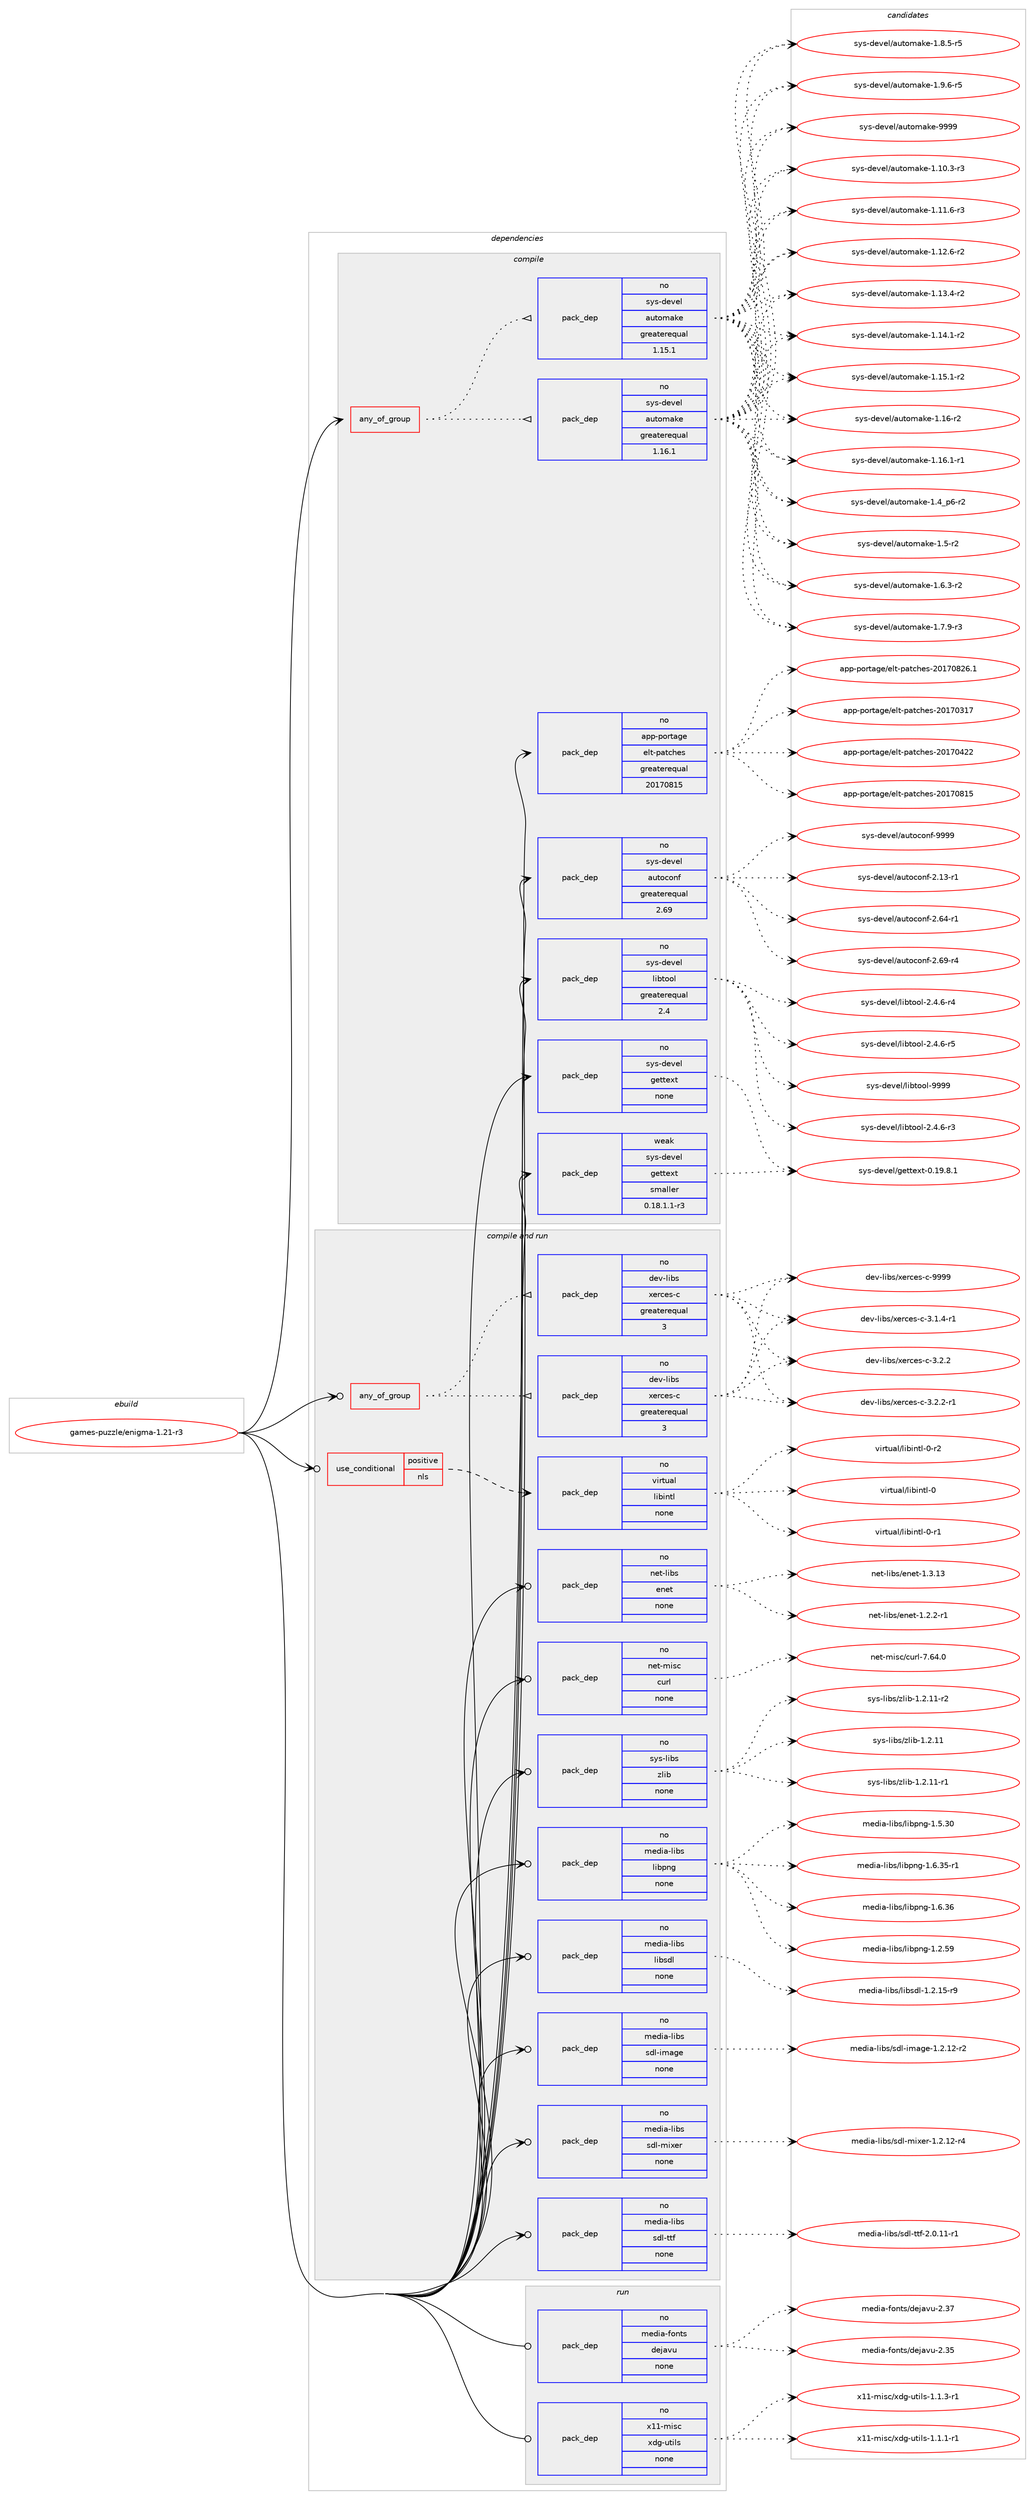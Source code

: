 digraph prolog {

# *************
# Graph options
# *************

newrank=true;
concentrate=true;
compound=true;
graph [rankdir=LR,fontname=Helvetica,fontsize=10,ranksep=1.5];#, ranksep=2.5, nodesep=0.2];
edge  [arrowhead=vee];
node  [fontname=Helvetica,fontsize=10];

# **********
# The ebuild
# **********

subgraph cluster_leftcol {
color=gray;
rank=same;
label=<<i>ebuild</i>>;
id [label="games-puzzle/enigma-1.21-r3", color=red, width=4, href="../games-puzzle/enigma-1.21-r3.svg"];
}

# ****************
# The dependencies
# ****************

subgraph cluster_midcol {
color=gray;
label=<<i>dependencies</i>>;
subgraph cluster_compile {
fillcolor="#eeeeee";
style=filled;
label=<<i>compile</i>>;
subgraph any23456 {
dependency1559017 [label=<<TABLE BORDER="0" CELLBORDER="1" CELLSPACING="0" CELLPADDING="4"><TR><TD CELLPADDING="10">any_of_group</TD></TR></TABLE>>, shape=none, color=red];subgraph pack1108057 {
dependency1559018 [label=<<TABLE BORDER="0" CELLBORDER="1" CELLSPACING="0" CELLPADDING="4" WIDTH="220"><TR><TD ROWSPAN="6" CELLPADDING="30">pack_dep</TD></TR><TR><TD WIDTH="110">no</TD></TR><TR><TD>sys-devel</TD></TR><TR><TD>automake</TD></TR><TR><TD>greaterequal</TD></TR><TR><TD>1.16.1</TD></TR></TABLE>>, shape=none, color=blue];
}
dependency1559017:e -> dependency1559018:w [weight=20,style="dotted",arrowhead="oinv"];
subgraph pack1108058 {
dependency1559019 [label=<<TABLE BORDER="0" CELLBORDER="1" CELLSPACING="0" CELLPADDING="4" WIDTH="220"><TR><TD ROWSPAN="6" CELLPADDING="30">pack_dep</TD></TR><TR><TD WIDTH="110">no</TD></TR><TR><TD>sys-devel</TD></TR><TR><TD>automake</TD></TR><TR><TD>greaterequal</TD></TR><TR><TD>1.15.1</TD></TR></TABLE>>, shape=none, color=blue];
}
dependency1559017:e -> dependency1559019:w [weight=20,style="dotted",arrowhead="oinv"];
}
id:e -> dependency1559017:w [weight=20,style="solid",arrowhead="vee"];
subgraph pack1108059 {
dependency1559020 [label=<<TABLE BORDER="0" CELLBORDER="1" CELLSPACING="0" CELLPADDING="4" WIDTH="220"><TR><TD ROWSPAN="6" CELLPADDING="30">pack_dep</TD></TR><TR><TD WIDTH="110">no</TD></TR><TR><TD>app-portage</TD></TR><TR><TD>elt-patches</TD></TR><TR><TD>greaterequal</TD></TR><TR><TD>20170815</TD></TR></TABLE>>, shape=none, color=blue];
}
id:e -> dependency1559020:w [weight=20,style="solid",arrowhead="vee"];
subgraph pack1108060 {
dependency1559021 [label=<<TABLE BORDER="0" CELLBORDER="1" CELLSPACING="0" CELLPADDING="4" WIDTH="220"><TR><TD ROWSPAN="6" CELLPADDING="30">pack_dep</TD></TR><TR><TD WIDTH="110">no</TD></TR><TR><TD>sys-devel</TD></TR><TR><TD>autoconf</TD></TR><TR><TD>greaterequal</TD></TR><TR><TD>2.69</TD></TR></TABLE>>, shape=none, color=blue];
}
id:e -> dependency1559021:w [weight=20,style="solid",arrowhead="vee"];
subgraph pack1108061 {
dependency1559022 [label=<<TABLE BORDER="0" CELLBORDER="1" CELLSPACING="0" CELLPADDING="4" WIDTH="220"><TR><TD ROWSPAN="6" CELLPADDING="30">pack_dep</TD></TR><TR><TD WIDTH="110">no</TD></TR><TR><TD>sys-devel</TD></TR><TR><TD>gettext</TD></TR><TR><TD>none</TD></TR><TR><TD></TD></TR></TABLE>>, shape=none, color=blue];
}
id:e -> dependency1559022:w [weight=20,style="solid",arrowhead="vee"];
subgraph pack1108062 {
dependency1559023 [label=<<TABLE BORDER="0" CELLBORDER="1" CELLSPACING="0" CELLPADDING="4" WIDTH="220"><TR><TD ROWSPAN="6" CELLPADDING="30">pack_dep</TD></TR><TR><TD WIDTH="110">no</TD></TR><TR><TD>sys-devel</TD></TR><TR><TD>libtool</TD></TR><TR><TD>greaterequal</TD></TR><TR><TD>2.4</TD></TR></TABLE>>, shape=none, color=blue];
}
id:e -> dependency1559023:w [weight=20,style="solid",arrowhead="vee"];
subgraph pack1108063 {
dependency1559024 [label=<<TABLE BORDER="0" CELLBORDER="1" CELLSPACING="0" CELLPADDING="4" WIDTH="220"><TR><TD ROWSPAN="6" CELLPADDING="30">pack_dep</TD></TR><TR><TD WIDTH="110">weak</TD></TR><TR><TD>sys-devel</TD></TR><TR><TD>gettext</TD></TR><TR><TD>smaller</TD></TR><TR><TD>0.18.1.1-r3</TD></TR></TABLE>>, shape=none, color=blue];
}
id:e -> dependency1559024:w [weight=20,style="solid",arrowhead="vee"];
}
subgraph cluster_compileandrun {
fillcolor="#eeeeee";
style=filled;
label=<<i>compile and run</i>>;
subgraph any23457 {
dependency1559025 [label=<<TABLE BORDER="0" CELLBORDER="1" CELLSPACING="0" CELLPADDING="4"><TR><TD CELLPADDING="10">any_of_group</TD></TR></TABLE>>, shape=none, color=red];subgraph pack1108064 {
dependency1559026 [label=<<TABLE BORDER="0" CELLBORDER="1" CELLSPACING="0" CELLPADDING="4" WIDTH="220"><TR><TD ROWSPAN="6" CELLPADDING="30">pack_dep</TD></TR><TR><TD WIDTH="110">no</TD></TR><TR><TD>dev-libs</TD></TR><TR><TD>xerces-c</TD></TR><TR><TD>greaterequal</TD></TR><TR><TD>3</TD></TR></TABLE>>, shape=none, color=blue];
}
dependency1559025:e -> dependency1559026:w [weight=20,style="dotted",arrowhead="oinv"];
subgraph pack1108065 {
dependency1559027 [label=<<TABLE BORDER="0" CELLBORDER="1" CELLSPACING="0" CELLPADDING="4" WIDTH="220"><TR><TD ROWSPAN="6" CELLPADDING="30">pack_dep</TD></TR><TR><TD WIDTH="110">no</TD></TR><TR><TD>dev-libs</TD></TR><TR><TD>xerces-c</TD></TR><TR><TD>greaterequal</TD></TR><TR><TD>3</TD></TR></TABLE>>, shape=none, color=blue];
}
dependency1559025:e -> dependency1559027:w [weight=20,style="dotted",arrowhead="oinv"];
}
id:e -> dependency1559025:w [weight=20,style="solid",arrowhead="odotvee"];
subgraph cond426911 {
dependency1559028 [label=<<TABLE BORDER="0" CELLBORDER="1" CELLSPACING="0" CELLPADDING="4"><TR><TD ROWSPAN="3" CELLPADDING="10">use_conditional</TD></TR><TR><TD>positive</TD></TR><TR><TD>nls</TD></TR></TABLE>>, shape=none, color=red];
subgraph pack1108066 {
dependency1559029 [label=<<TABLE BORDER="0" CELLBORDER="1" CELLSPACING="0" CELLPADDING="4" WIDTH="220"><TR><TD ROWSPAN="6" CELLPADDING="30">pack_dep</TD></TR><TR><TD WIDTH="110">no</TD></TR><TR><TD>virtual</TD></TR><TR><TD>libintl</TD></TR><TR><TD>none</TD></TR><TR><TD></TD></TR></TABLE>>, shape=none, color=blue];
}
dependency1559028:e -> dependency1559029:w [weight=20,style="dashed",arrowhead="vee"];
}
id:e -> dependency1559028:w [weight=20,style="solid",arrowhead="odotvee"];
subgraph pack1108067 {
dependency1559030 [label=<<TABLE BORDER="0" CELLBORDER="1" CELLSPACING="0" CELLPADDING="4" WIDTH="220"><TR><TD ROWSPAN="6" CELLPADDING="30">pack_dep</TD></TR><TR><TD WIDTH="110">no</TD></TR><TR><TD>media-libs</TD></TR><TR><TD>libpng</TD></TR><TR><TD>none</TD></TR><TR><TD></TD></TR></TABLE>>, shape=none, color=blue];
}
id:e -> dependency1559030:w [weight=20,style="solid",arrowhead="odotvee"];
subgraph pack1108068 {
dependency1559031 [label=<<TABLE BORDER="0" CELLBORDER="1" CELLSPACING="0" CELLPADDING="4" WIDTH="220"><TR><TD ROWSPAN="6" CELLPADDING="30">pack_dep</TD></TR><TR><TD WIDTH="110">no</TD></TR><TR><TD>media-libs</TD></TR><TR><TD>libsdl</TD></TR><TR><TD>none</TD></TR><TR><TD></TD></TR></TABLE>>, shape=none, color=blue];
}
id:e -> dependency1559031:w [weight=20,style="solid",arrowhead="odotvee"];
subgraph pack1108069 {
dependency1559032 [label=<<TABLE BORDER="0" CELLBORDER="1" CELLSPACING="0" CELLPADDING="4" WIDTH="220"><TR><TD ROWSPAN="6" CELLPADDING="30">pack_dep</TD></TR><TR><TD WIDTH="110">no</TD></TR><TR><TD>media-libs</TD></TR><TR><TD>sdl-image</TD></TR><TR><TD>none</TD></TR><TR><TD></TD></TR></TABLE>>, shape=none, color=blue];
}
id:e -> dependency1559032:w [weight=20,style="solid",arrowhead="odotvee"];
subgraph pack1108070 {
dependency1559033 [label=<<TABLE BORDER="0" CELLBORDER="1" CELLSPACING="0" CELLPADDING="4" WIDTH="220"><TR><TD ROWSPAN="6" CELLPADDING="30">pack_dep</TD></TR><TR><TD WIDTH="110">no</TD></TR><TR><TD>media-libs</TD></TR><TR><TD>sdl-mixer</TD></TR><TR><TD>none</TD></TR><TR><TD></TD></TR></TABLE>>, shape=none, color=blue];
}
id:e -> dependency1559033:w [weight=20,style="solid",arrowhead="odotvee"];
subgraph pack1108071 {
dependency1559034 [label=<<TABLE BORDER="0" CELLBORDER="1" CELLSPACING="0" CELLPADDING="4" WIDTH="220"><TR><TD ROWSPAN="6" CELLPADDING="30">pack_dep</TD></TR><TR><TD WIDTH="110">no</TD></TR><TR><TD>media-libs</TD></TR><TR><TD>sdl-ttf</TD></TR><TR><TD>none</TD></TR><TR><TD></TD></TR></TABLE>>, shape=none, color=blue];
}
id:e -> dependency1559034:w [weight=20,style="solid",arrowhead="odotvee"];
subgraph pack1108072 {
dependency1559035 [label=<<TABLE BORDER="0" CELLBORDER="1" CELLSPACING="0" CELLPADDING="4" WIDTH="220"><TR><TD ROWSPAN="6" CELLPADDING="30">pack_dep</TD></TR><TR><TD WIDTH="110">no</TD></TR><TR><TD>net-libs</TD></TR><TR><TD>enet</TD></TR><TR><TD>none</TD></TR><TR><TD></TD></TR></TABLE>>, shape=none, color=blue];
}
id:e -> dependency1559035:w [weight=20,style="solid",arrowhead="odotvee"];
subgraph pack1108073 {
dependency1559036 [label=<<TABLE BORDER="0" CELLBORDER="1" CELLSPACING="0" CELLPADDING="4" WIDTH="220"><TR><TD ROWSPAN="6" CELLPADDING="30">pack_dep</TD></TR><TR><TD WIDTH="110">no</TD></TR><TR><TD>net-misc</TD></TR><TR><TD>curl</TD></TR><TR><TD>none</TD></TR><TR><TD></TD></TR></TABLE>>, shape=none, color=blue];
}
id:e -> dependency1559036:w [weight=20,style="solid",arrowhead="odotvee"];
subgraph pack1108074 {
dependency1559037 [label=<<TABLE BORDER="0" CELLBORDER="1" CELLSPACING="0" CELLPADDING="4" WIDTH="220"><TR><TD ROWSPAN="6" CELLPADDING="30">pack_dep</TD></TR><TR><TD WIDTH="110">no</TD></TR><TR><TD>sys-libs</TD></TR><TR><TD>zlib</TD></TR><TR><TD>none</TD></TR><TR><TD></TD></TR></TABLE>>, shape=none, color=blue];
}
id:e -> dependency1559037:w [weight=20,style="solid",arrowhead="odotvee"];
}
subgraph cluster_run {
fillcolor="#eeeeee";
style=filled;
label=<<i>run</i>>;
subgraph pack1108075 {
dependency1559038 [label=<<TABLE BORDER="0" CELLBORDER="1" CELLSPACING="0" CELLPADDING="4" WIDTH="220"><TR><TD ROWSPAN="6" CELLPADDING="30">pack_dep</TD></TR><TR><TD WIDTH="110">no</TD></TR><TR><TD>media-fonts</TD></TR><TR><TD>dejavu</TD></TR><TR><TD>none</TD></TR><TR><TD></TD></TR></TABLE>>, shape=none, color=blue];
}
id:e -> dependency1559038:w [weight=20,style="solid",arrowhead="odot"];
subgraph pack1108076 {
dependency1559039 [label=<<TABLE BORDER="0" CELLBORDER="1" CELLSPACING="0" CELLPADDING="4" WIDTH="220"><TR><TD ROWSPAN="6" CELLPADDING="30">pack_dep</TD></TR><TR><TD WIDTH="110">no</TD></TR><TR><TD>x11-misc</TD></TR><TR><TD>xdg-utils</TD></TR><TR><TD>none</TD></TR><TR><TD></TD></TR></TABLE>>, shape=none, color=blue];
}
id:e -> dependency1559039:w [weight=20,style="solid",arrowhead="odot"];
}
}

# **************
# The candidates
# **************

subgraph cluster_choices {
rank=same;
color=gray;
label=<<i>candidates</i>>;

subgraph choice1108057 {
color=black;
nodesep=1;
choice11512111545100101118101108479711711611110997107101454946494846514511451 [label="sys-devel/automake-1.10.3-r3", color=red, width=4,href="../sys-devel/automake-1.10.3-r3.svg"];
choice11512111545100101118101108479711711611110997107101454946494946544511451 [label="sys-devel/automake-1.11.6-r3", color=red, width=4,href="../sys-devel/automake-1.11.6-r3.svg"];
choice11512111545100101118101108479711711611110997107101454946495046544511450 [label="sys-devel/automake-1.12.6-r2", color=red, width=4,href="../sys-devel/automake-1.12.6-r2.svg"];
choice11512111545100101118101108479711711611110997107101454946495146524511450 [label="sys-devel/automake-1.13.4-r2", color=red, width=4,href="../sys-devel/automake-1.13.4-r2.svg"];
choice11512111545100101118101108479711711611110997107101454946495246494511450 [label="sys-devel/automake-1.14.1-r2", color=red, width=4,href="../sys-devel/automake-1.14.1-r2.svg"];
choice11512111545100101118101108479711711611110997107101454946495346494511450 [label="sys-devel/automake-1.15.1-r2", color=red, width=4,href="../sys-devel/automake-1.15.1-r2.svg"];
choice1151211154510010111810110847971171161111099710710145494649544511450 [label="sys-devel/automake-1.16-r2", color=red, width=4,href="../sys-devel/automake-1.16-r2.svg"];
choice11512111545100101118101108479711711611110997107101454946495446494511449 [label="sys-devel/automake-1.16.1-r1", color=red, width=4,href="../sys-devel/automake-1.16.1-r1.svg"];
choice115121115451001011181011084797117116111109971071014549465295112544511450 [label="sys-devel/automake-1.4_p6-r2", color=red, width=4,href="../sys-devel/automake-1.4_p6-r2.svg"];
choice11512111545100101118101108479711711611110997107101454946534511450 [label="sys-devel/automake-1.5-r2", color=red, width=4,href="../sys-devel/automake-1.5-r2.svg"];
choice115121115451001011181011084797117116111109971071014549465446514511450 [label="sys-devel/automake-1.6.3-r2", color=red, width=4,href="../sys-devel/automake-1.6.3-r2.svg"];
choice115121115451001011181011084797117116111109971071014549465546574511451 [label="sys-devel/automake-1.7.9-r3", color=red, width=4,href="../sys-devel/automake-1.7.9-r3.svg"];
choice115121115451001011181011084797117116111109971071014549465646534511453 [label="sys-devel/automake-1.8.5-r5", color=red, width=4,href="../sys-devel/automake-1.8.5-r5.svg"];
choice115121115451001011181011084797117116111109971071014549465746544511453 [label="sys-devel/automake-1.9.6-r5", color=red, width=4,href="../sys-devel/automake-1.9.6-r5.svg"];
choice115121115451001011181011084797117116111109971071014557575757 [label="sys-devel/automake-9999", color=red, width=4,href="../sys-devel/automake-9999.svg"];
dependency1559018:e -> choice11512111545100101118101108479711711611110997107101454946494846514511451:w [style=dotted,weight="100"];
dependency1559018:e -> choice11512111545100101118101108479711711611110997107101454946494946544511451:w [style=dotted,weight="100"];
dependency1559018:e -> choice11512111545100101118101108479711711611110997107101454946495046544511450:w [style=dotted,weight="100"];
dependency1559018:e -> choice11512111545100101118101108479711711611110997107101454946495146524511450:w [style=dotted,weight="100"];
dependency1559018:e -> choice11512111545100101118101108479711711611110997107101454946495246494511450:w [style=dotted,weight="100"];
dependency1559018:e -> choice11512111545100101118101108479711711611110997107101454946495346494511450:w [style=dotted,weight="100"];
dependency1559018:e -> choice1151211154510010111810110847971171161111099710710145494649544511450:w [style=dotted,weight="100"];
dependency1559018:e -> choice11512111545100101118101108479711711611110997107101454946495446494511449:w [style=dotted,weight="100"];
dependency1559018:e -> choice115121115451001011181011084797117116111109971071014549465295112544511450:w [style=dotted,weight="100"];
dependency1559018:e -> choice11512111545100101118101108479711711611110997107101454946534511450:w [style=dotted,weight="100"];
dependency1559018:e -> choice115121115451001011181011084797117116111109971071014549465446514511450:w [style=dotted,weight="100"];
dependency1559018:e -> choice115121115451001011181011084797117116111109971071014549465546574511451:w [style=dotted,weight="100"];
dependency1559018:e -> choice115121115451001011181011084797117116111109971071014549465646534511453:w [style=dotted,weight="100"];
dependency1559018:e -> choice115121115451001011181011084797117116111109971071014549465746544511453:w [style=dotted,weight="100"];
dependency1559018:e -> choice115121115451001011181011084797117116111109971071014557575757:w [style=dotted,weight="100"];
}
subgraph choice1108058 {
color=black;
nodesep=1;
choice11512111545100101118101108479711711611110997107101454946494846514511451 [label="sys-devel/automake-1.10.3-r3", color=red, width=4,href="../sys-devel/automake-1.10.3-r3.svg"];
choice11512111545100101118101108479711711611110997107101454946494946544511451 [label="sys-devel/automake-1.11.6-r3", color=red, width=4,href="../sys-devel/automake-1.11.6-r3.svg"];
choice11512111545100101118101108479711711611110997107101454946495046544511450 [label="sys-devel/automake-1.12.6-r2", color=red, width=4,href="../sys-devel/automake-1.12.6-r2.svg"];
choice11512111545100101118101108479711711611110997107101454946495146524511450 [label="sys-devel/automake-1.13.4-r2", color=red, width=4,href="../sys-devel/automake-1.13.4-r2.svg"];
choice11512111545100101118101108479711711611110997107101454946495246494511450 [label="sys-devel/automake-1.14.1-r2", color=red, width=4,href="../sys-devel/automake-1.14.1-r2.svg"];
choice11512111545100101118101108479711711611110997107101454946495346494511450 [label="sys-devel/automake-1.15.1-r2", color=red, width=4,href="../sys-devel/automake-1.15.1-r2.svg"];
choice1151211154510010111810110847971171161111099710710145494649544511450 [label="sys-devel/automake-1.16-r2", color=red, width=4,href="../sys-devel/automake-1.16-r2.svg"];
choice11512111545100101118101108479711711611110997107101454946495446494511449 [label="sys-devel/automake-1.16.1-r1", color=red, width=4,href="../sys-devel/automake-1.16.1-r1.svg"];
choice115121115451001011181011084797117116111109971071014549465295112544511450 [label="sys-devel/automake-1.4_p6-r2", color=red, width=4,href="../sys-devel/automake-1.4_p6-r2.svg"];
choice11512111545100101118101108479711711611110997107101454946534511450 [label="sys-devel/automake-1.5-r2", color=red, width=4,href="../sys-devel/automake-1.5-r2.svg"];
choice115121115451001011181011084797117116111109971071014549465446514511450 [label="sys-devel/automake-1.6.3-r2", color=red, width=4,href="../sys-devel/automake-1.6.3-r2.svg"];
choice115121115451001011181011084797117116111109971071014549465546574511451 [label="sys-devel/automake-1.7.9-r3", color=red, width=4,href="../sys-devel/automake-1.7.9-r3.svg"];
choice115121115451001011181011084797117116111109971071014549465646534511453 [label="sys-devel/automake-1.8.5-r5", color=red, width=4,href="../sys-devel/automake-1.8.5-r5.svg"];
choice115121115451001011181011084797117116111109971071014549465746544511453 [label="sys-devel/automake-1.9.6-r5", color=red, width=4,href="../sys-devel/automake-1.9.6-r5.svg"];
choice115121115451001011181011084797117116111109971071014557575757 [label="sys-devel/automake-9999", color=red, width=4,href="../sys-devel/automake-9999.svg"];
dependency1559019:e -> choice11512111545100101118101108479711711611110997107101454946494846514511451:w [style=dotted,weight="100"];
dependency1559019:e -> choice11512111545100101118101108479711711611110997107101454946494946544511451:w [style=dotted,weight="100"];
dependency1559019:e -> choice11512111545100101118101108479711711611110997107101454946495046544511450:w [style=dotted,weight="100"];
dependency1559019:e -> choice11512111545100101118101108479711711611110997107101454946495146524511450:w [style=dotted,weight="100"];
dependency1559019:e -> choice11512111545100101118101108479711711611110997107101454946495246494511450:w [style=dotted,weight="100"];
dependency1559019:e -> choice11512111545100101118101108479711711611110997107101454946495346494511450:w [style=dotted,weight="100"];
dependency1559019:e -> choice1151211154510010111810110847971171161111099710710145494649544511450:w [style=dotted,weight="100"];
dependency1559019:e -> choice11512111545100101118101108479711711611110997107101454946495446494511449:w [style=dotted,weight="100"];
dependency1559019:e -> choice115121115451001011181011084797117116111109971071014549465295112544511450:w [style=dotted,weight="100"];
dependency1559019:e -> choice11512111545100101118101108479711711611110997107101454946534511450:w [style=dotted,weight="100"];
dependency1559019:e -> choice115121115451001011181011084797117116111109971071014549465446514511450:w [style=dotted,weight="100"];
dependency1559019:e -> choice115121115451001011181011084797117116111109971071014549465546574511451:w [style=dotted,weight="100"];
dependency1559019:e -> choice115121115451001011181011084797117116111109971071014549465646534511453:w [style=dotted,weight="100"];
dependency1559019:e -> choice115121115451001011181011084797117116111109971071014549465746544511453:w [style=dotted,weight="100"];
dependency1559019:e -> choice115121115451001011181011084797117116111109971071014557575757:w [style=dotted,weight="100"];
}
subgraph choice1108059 {
color=black;
nodesep=1;
choice97112112451121111141169710310147101108116451129711699104101115455048495548514955 [label="app-portage/elt-patches-20170317", color=red, width=4,href="../app-portage/elt-patches-20170317.svg"];
choice97112112451121111141169710310147101108116451129711699104101115455048495548525050 [label="app-portage/elt-patches-20170422", color=red, width=4,href="../app-portage/elt-patches-20170422.svg"];
choice97112112451121111141169710310147101108116451129711699104101115455048495548564953 [label="app-portage/elt-patches-20170815", color=red, width=4,href="../app-portage/elt-patches-20170815.svg"];
choice971121124511211111411697103101471011081164511297116991041011154550484955485650544649 [label="app-portage/elt-patches-20170826.1", color=red, width=4,href="../app-portage/elt-patches-20170826.1.svg"];
dependency1559020:e -> choice97112112451121111141169710310147101108116451129711699104101115455048495548514955:w [style=dotted,weight="100"];
dependency1559020:e -> choice97112112451121111141169710310147101108116451129711699104101115455048495548525050:w [style=dotted,weight="100"];
dependency1559020:e -> choice97112112451121111141169710310147101108116451129711699104101115455048495548564953:w [style=dotted,weight="100"];
dependency1559020:e -> choice971121124511211111411697103101471011081164511297116991041011154550484955485650544649:w [style=dotted,weight="100"];
}
subgraph choice1108060 {
color=black;
nodesep=1;
choice1151211154510010111810110847971171161119911111010245504649514511449 [label="sys-devel/autoconf-2.13-r1", color=red, width=4,href="../sys-devel/autoconf-2.13-r1.svg"];
choice1151211154510010111810110847971171161119911111010245504654524511449 [label="sys-devel/autoconf-2.64-r1", color=red, width=4,href="../sys-devel/autoconf-2.64-r1.svg"];
choice1151211154510010111810110847971171161119911111010245504654574511452 [label="sys-devel/autoconf-2.69-r4", color=red, width=4,href="../sys-devel/autoconf-2.69-r4.svg"];
choice115121115451001011181011084797117116111991111101024557575757 [label="sys-devel/autoconf-9999", color=red, width=4,href="../sys-devel/autoconf-9999.svg"];
dependency1559021:e -> choice1151211154510010111810110847971171161119911111010245504649514511449:w [style=dotted,weight="100"];
dependency1559021:e -> choice1151211154510010111810110847971171161119911111010245504654524511449:w [style=dotted,weight="100"];
dependency1559021:e -> choice1151211154510010111810110847971171161119911111010245504654574511452:w [style=dotted,weight="100"];
dependency1559021:e -> choice115121115451001011181011084797117116111991111101024557575757:w [style=dotted,weight="100"];
}
subgraph choice1108061 {
color=black;
nodesep=1;
choice1151211154510010111810110847103101116116101120116454846495746564649 [label="sys-devel/gettext-0.19.8.1", color=red, width=4,href="../sys-devel/gettext-0.19.8.1.svg"];
dependency1559022:e -> choice1151211154510010111810110847103101116116101120116454846495746564649:w [style=dotted,weight="100"];
}
subgraph choice1108062 {
color=black;
nodesep=1;
choice1151211154510010111810110847108105981161111111084550465246544511451 [label="sys-devel/libtool-2.4.6-r3", color=red, width=4,href="../sys-devel/libtool-2.4.6-r3.svg"];
choice1151211154510010111810110847108105981161111111084550465246544511452 [label="sys-devel/libtool-2.4.6-r4", color=red, width=4,href="../sys-devel/libtool-2.4.6-r4.svg"];
choice1151211154510010111810110847108105981161111111084550465246544511453 [label="sys-devel/libtool-2.4.6-r5", color=red, width=4,href="../sys-devel/libtool-2.4.6-r5.svg"];
choice1151211154510010111810110847108105981161111111084557575757 [label="sys-devel/libtool-9999", color=red, width=4,href="../sys-devel/libtool-9999.svg"];
dependency1559023:e -> choice1151211154510010111810110847108105981161111111084550465246544511451:w [style=dotted,weight="100"];
dependency1559023:e -> choice1151211154510010111810110847108105981161111111084550465246544511452:w [style=dotted,weight="100"];
dependency1559023:e -> choice1151211154510010111810110847108105981161111111084550465246544511453:w [style=dotted,weight="100"];
dependency1559023:e -> choice1151211154510010111810110847108105981161111111084557575757:w [style=dotted,weight="100"];
}
subgraph choice1108063 {
color=black;
nodesep=1;
choice1151211154510010111810110847103101116116101120116454846495746564649 [label="sys-devel/gettext-0.19.8.1", color=red, width=4,href="../sys-devel/gettext-0.19.8.1.svg"];
dependency1559024:e -> choice1151211154510010111810110847103101116116101120116454846495746564649:w [style=dotted,weight="100"];
}
subgraph choice1108064 {
color=black;
nodesep=1;
choice1001011184510810598115471201011149910111545994551464946524511449 [label="dev-libs/xerces-c-3.1.4-r1", color=red, width=4,href="../dev-libs/xerces-c-3.1.4-r1.svg"];
choice100101118451081059811547120101114991011154599455146504650 [label="dev-libs/xerces-c-3.2.2", color=red, width=4,href="../dev-libs/xerces-c-3.2.2.svg"];
choice1001011184510810598115471201011149910111545994551465046504511449 [label="dev-libs/xerces-c-3.2.2-r1", color=red, width=4,href="../dev-libs/xerces-c-3.2.2-r1.svg"];
choice1001011184510810598115471201011149910111545994557575757 [label="dev-libs/xerces-c-9999", color=red, width=4,href="../dev-libs/xerces-c-9999.svg"];
dependency1559026:e -> choice1001011184510810598115471201011149910111545994551464946524511449:w [style=dotted,weight="100"];
dependency1559026:e -> choice100101118451081059811547120101114991011154599455146504650:w [style=dotted,weight="100"];
dependency1559026:e -> choice1001011184510810598115471201011149910111545994551465046504511449:w [style=dotted,weight="100"];
dependency1559026:e -> choice1001011184510810598115471201011149910111545994557575757:w [style=dotted,weight="100"];
}
subgraph choice1108065 {
color=black;
nodesep=1;
choice1001011184510810598115471201011149910111545994551464946524511449 [label="dev-libs/xerces-c-3.1.4-r1", color=red, width=4,href="../dev-libs/xerces-c-3.1.4-r1.svg"];
choice100101118451081059811547120101114991011154599455146504650 [label="dev-libs/xerces-c-3.2.2", color=red, width=4,href="../dev-libs/xerces-c-3.2.2.svg"];
choice1001011184510810598115471201011149910111545994551465046504511449 [label="dev-libs/xerces-c-3.2.2-r1", color=red, width=4,href="../dev-libs/xerces-c-3.2.2-r1.svg"];
choice1001011184510810598115471201011149910111545994557575757 [label="dev-libs/xerces-c-9999", color=red, width=4,href="../dev-libs/xerces-c-9999.svg"];
dependency1559027:e -> choice1001011184510810598115471201011149910111545994551464946524511449:w [style=dotted,weight="100"];
dependency1559027:e -> choice100101118451081059811547120101114991011154599455146504650:w [style=dotted,weight="100"];
dependency1559027:e -> choice1001011184510810598115471201011149910111545994551465046504511449:w [style=dotted,weight="100"];
dependency1559027:e -> choice1001011184510810598115471201011149910111545994557575757:w [style=dotted,weight="100"];
}
subgraph choice1108066 {
color=black;
nodesep=1;
choice1181051141161179710847108105981051101161084548 [label="virtual/libintl-0", color=red, width=4,href="../virtual/libintl-0.svg"];
choice11810511411611797108471081059810511011610845484511449 [label="virtual/libintl-0-r1", color=red, width=4,href="../virtual/libintl-0-r1.svg"];
choice11810511411611797108471081059810511011610845484511450 [label="virtual/libintl-0-r2", color=red, width=4,href="../virtual/libintl-0-r2.svg"];
dependency1559029:e -> choice1181051141161179710847108105981051101161084548:w [style=dotted,weight="100"];
dependency1559029:e -> choice11810511411611797108471081059810511011610845484511449:w [style=dotted,weight="100"];
dependency1559029:e -> choice11810511411611797108471081059810511011610845484511450:w [style=dotted,weight="100"];
}
subgraph choice1108067 {
color=black;
nodesep=1;
choice109101100105974510810598115471081059811211010345494650465357 [label="media-libs/libpng-1.2.59", color=red, width=4,href="../media-libs/libpng-1.2.59.svg"];
choice109101100105974510810598115471081059811211010345494653465148 [label="media-libs/libpng-1.5.30", color=red, width=4,href="../media-libs/libpng-1.5.30.svg"];
choice1091011001059745108105981154710810598112110103454946544651534511449 [label="media-libs/libpng-1.6.35-r1", color=red, width=4,href="../media-libs/libpng-1.6.35-r1.svg"];
choice109101100105974510810598115471081059811211010345494654465154 [label="media-libs/libpng-1.6.36", color=red, width=4,href="../media-libs/libpng-1.6.36.svg"];
dependency1559030:e -> choice109101100105974510810598115471081059811211010345494650465357:w [style=dotted,weight="100"];
dependency1559030:e -> choice109101100105974510810598115471081059811211010345494653465148:w [style=dotted,weight="100"];
dependency1559030:e -> choice1091011001059745108105981154710810598112110103454946544651534511449:w [style=dotted,weight="100"];
dependency1559030:e -> choice109101100105974510810598115471081059811211010345494654465154:w [style=dotted,weight="100"];
}
subgraph choice1108068 {
color=black;
nodesep=1;
choice1091011001059745108105981154710810598115100108454946504649534511457 [label="media-libs/libsdl-1.2.15-r9", color=red, width=4,href="../media-libs/libsdl-1.2.15-r9.svg"];
dependency1559031:e -> choice1091011001059745108105981154710810598115100108454946504649534511457:w [style=dotted,weight="100"];
}
subgraph choice1108069 {
color=black;
nodesep=1;
choice109101100105974510810598115471151001084510510997103101454946504649504511450 [label="media-libs/sdl-image-1.2.12-r2", color=red, width=4,href="../media-libs/sdl-image-1.2.12-r2.svg"];
dependency1559032:e -> choice109101100105974510810598115471151001084510510997103101454946504649504511450:w [style=dotted,weight="100"];
}
subgraph choice1108070 {
color=black;
nodesep=1;
choice1091011001059745108105981154711510010845109105120101114454946504649504511452 [label="media-libs/sdl-mixer-1.2.12-r4", color=red, width=4,href="../media-libs/sdl-mixer-1.2.12-r4.svg"];
dependency1559033:e -> choice1091011001059745108105981154711510010845109105120101114454946504649504511452:w [style=dotted,weight="100"];
}
subgraph choice1108071 {
color=black;
nodesep=1;
choice1091011001059745108105981154711510010845116116102455046484649494511449 [label="media-libs/sdl-ttf-2.0.11-r1", color=red, width=4,href="../media-libs/sdl-ttf-2.0.11-r1.svg"];
dependency1559034:e -> choice1091011001059745108105981154711510010845116116102455046484649494511449:w [style=dotted,weight="100"];
}
subgraph choice1108072 {
color=black;
nodesep=1;
choice1101011164510810598115471011101011164549465046504511449 [label="net-libs/enet-1.2.2-r1", color=red, width=4,href="../net-libs/enet-1.2.2-r1.svg"];
choice11010111645108105981154710111010111645494651464951 [label="net-libs/enet-1.3.13", color=red, width=4,href="../net-libs/enet-1.3.13.svg"];
dependency1559035:e -> choice1101011164510810598115471011101011164549465046504511449:w [style=dotted,weight="100"];
dependency1559035:e -> choice11010111645108105981154710111010111645494651464951:w [style=dotted,weight="100"];
}
subgraph choice1108073 {
color=black;
nodesep=1;
choice1101011164510910511599479911711410845554654524648 [label="net-misc/curl-7.64.0", color=red, width=4,href="../net-misc/curl-7.64.0.svg"];
dependency1559036:e -> choice1101011164510910511599479911711410845554654524648:w [style=dotted,weight="100"];
}
subgraph choice1108074 {
color=black;
nodesep=1;
choice1151211154510810598115471221081059845494650464949 [label="sys-libs/zlib-1.2.11", color=red, width=4,href="../sys-libs/zlib-1.2.11.svg"];
choice11512111545108105981154712210810598454946504649494511449 [label="sys-libs/zlib-1.2.11-r1", color=red, width=4,href="../sys-libs/zlib-1.2.11-r1.svg"];
choice11512111545108105981154712210810598454946504649494511450 [label="sys-libs/zlib-1.2.11-r2", color=red, width=4,href="../sys-libs/zlib-1.2.11-r2.svg"];
dependency1559037:e -> choice1151211154510810598115471221081059845494650464949:w [style=dotted,weight="100"];
dependency1559037:e -> choice11512111545108105981154712210810598454946504649494511449:w [style=dotted,weight="100"];
dependency1559037:e -> choice11512111545108105981154712210810598454946504649494511450:w [style=dotted,weight="100"];
}
subgraph choice1108075 {
color=black;
nodesep=1;
choice109101100105974510211111011611547100101106971181174550465153 [label="media-fonts/dejavu-2.35", color=red, width=4,href="../media-fonts/dejavu-2.35.svg"];
choice109101100105974510211111011611547100101106971181174550465155 [label="media-fonts/dejavu-2.37", color=red, width=4,href="../media-fonts/dejavu-2.37.svg"];
dependency1559038:e -> choice109101100105974510211111011611547100101106971181174550465153:w [style=dotted,weight="100"];
dependency1559038:e -> choice109101100105974510211111011611547100101106971181174550465155:w [style=dotted,weight="100"];
}
subgraph choice1108076 {
color=black;
nodesep=1;
choice1204949451091051159947120100103451171161051081154549464946494511449 [label="x11-misc/xdg-utils-1.1.1-r1", color=red, width=4,href="../x11-misc/xdg-utils-1.1.1-r1.svg"];
choice1204949451091051159947120100103451171161051081154549464946514511449 [label="x11-misc/xdg-utils-1.1.3-r1", color=red, width=4,href="../x11-misc/xdg-utils-1.1.3-r1.svg"];
dependency1559039:e -> choice1204949451091051159947120100103451171161051081154549464946494511449:w [style=dotted,weight="100"];
dependency1559039:e -> choice1204949451091051159947120100103451171161051081154549464946514511449:w [style=dotted,weight="100"];
}
}

}
